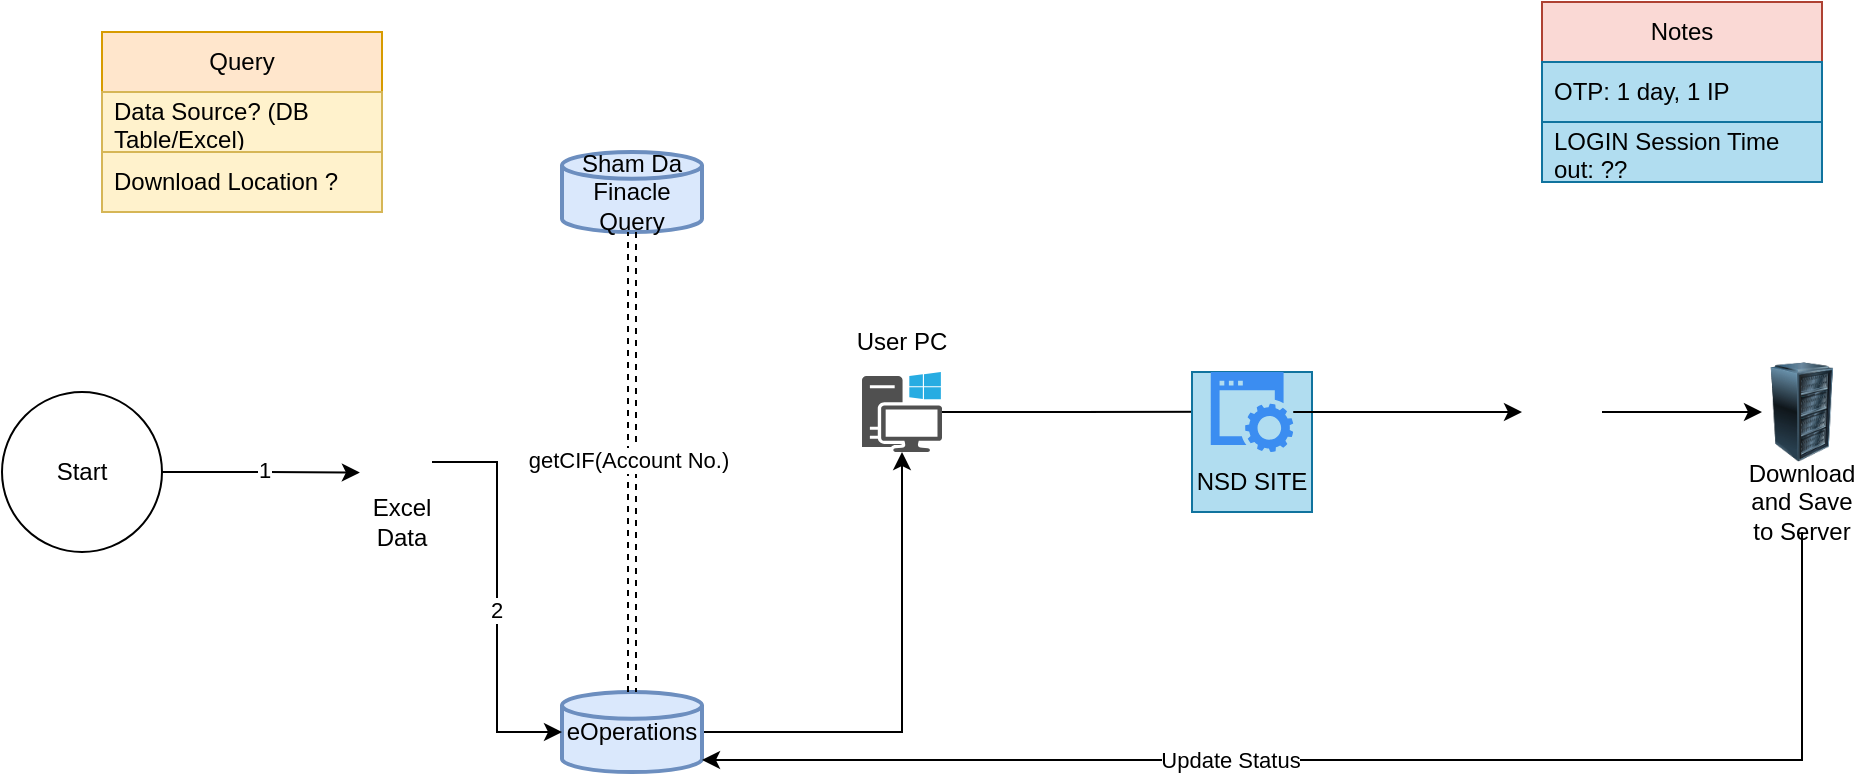 <mxfile version="22.1.3" type="github">
  <diagram name="Page-1" id="-pelvTGFTLp1kmTKE2kA">
    <mxGraphModel dx="2104" dy="671" grid="1" gridSize="10" guides="1" tooltips="1" connect="1" arrows="1" fold="1" page="1" pageScale="1" pageWidth="850" pageHeight="1100" math="0" shadow="0">
      <root>
        <mxCell id="0" />
        <mxCell id="1" parent="0" />
        <mxCell id="fwXLqECRoKP0Cj2CtSdk-1" value="Sham Da&lt;br&gt;Finacle Query" style="strokeWidth=2;html=1;shape=mxgraph.flowchart.database;whiteSpace=wrap;fillColor=#dae8fc;strokeColor=#6c8ebf;" vertex="1" parent="1">
          <mxGeometry x="80" y="80" width="70" height="40" as="geometry" />
        </mxCell>
        <mxCell id="fwXLqECRoKP0Cj2CtSdk-2" value="Start" style="ellipse;whiteSpace=wrap;html=1;aspect=fixed;" vertex="1" parent="1">
          <mxGeometry x="-200" y="200" width="80" height="80" as="geometry" />
        </mxCell>
        <mxCell id="fwXLqECRoKP0Cj2CtSdk-15" style="edgeStyle=orthogonalEdgeStyle;rounded=0;orthogonalLoop=1;jettySize=auto;html=1;" edge="1" parent="1" source="fwXLqECRoKP0Cj2CtSdk-3" target="fwXLqECRoKP0Cj2CtSdk-16">
          <mxGeometry relative="1" as="geometry">
            <mxPoint x="250" y="240" as="targetPoint" />
          </mxGeometry>
        </mxCell>
        <mxCell id="fwXLqECRoKP0Cj2CtSdk-3" value="eOperations&lt;br&gt;" style="strokeWidth=2;html=1;shape=mxgraph.flowchart.database;whiteSpace=wrap;fillColor=#dae8fc;strokeColor=#6c8ebf;" vertex="1" parent="1">
          <mxGeometry x="80" y="350" width="70" height="40" as="geometry" />
        </mxCell>
        <mxCell id="fwXLqECRoKP0Cj2CtSdk-7" value="" style="group" vertex="1" connectable="0" parent="1">
          <mxGeometry x="-30" y="220" width="60" height="60" as="geometry" />
        </mxCell>
        <mxCell id="fwXLqECRoKP0Cj2CtSdk-5" value="" style="shape=image;html=1;verticalAlign=top;verticalLabelPosition=bottom;labelBackgroundColor=#ffffff;imageAspect=0;aspect=fixed;image=https://cdn3.iconfinder.com/data/icons/brands-applications/512/Excel_D-128.png" vertex="1" parent="fwXLqECRoKP0Cj2CtSdk-7">
          <mxGeometry x="15" width="30" height="30" as="geometry" />
        </mxCell>
        <mxCell id="fwXLqECRoKP0Cj2CtSdk-6" value="Excel Data" style="text;html=1;strokeColor=none;fillColor=none;align=center;verticalAlign=middle;whiteSpace=wrap;rounded=0;" vertex="1" parent="fwXLqECRoKP0Cj2CtSdk-7">
          <mxGeometry y="30" width="60" height="30" as="geometry" />
        </mxCell>
        <mxCell id="fwXLqECRoKP0Cj2CtSdk-9" style="edgeStyle=orthogonalEdgeStyle;rounded=0;orthogonalLoop=1;jettySize=auto;html=1;entryX=0;entryY=0.5;entryDx=0;entryDy=0;entryPerimeter=0;" edge="1" parent="1" source="fwXLqECRoKP0Cj2CtSdk-5" target="fwXLqECRoKP0Cj2CtSdk-3">
          <mxGeometry relative="1" as="geometry" />
        </mxCell>
        <mxCell id="fwXLqECRoKP0Cj2CtSdk-34" value="2" style="edgeLabel;html=1;align=center;verticalAlign=middle;resizable=0;points=[];" vertex="1" connectable="0" parent="fwXLqECRoKP0Cj2CtSdk-9">
          <mxGeometry x="0.061" y="-1" relative="1" as="geometry">
            <mxPoint as="offset" />
          </mxGeometry>
        </mxCell>
        <mxCell id="fwXLqECRoKP0Cj2CtSdk-10" style="edgeStyle=orthogonalEdgeStyle;rounded=0;orthogonalLoop=1;jettySize=auto;html=1;entryX=-0.202;entryY=0.676;entryDx=0;entryDy=0;entryPerimeter=0;" edge="1" parent="1" source="fwXLqECRoKP0Cj2CtSdk-2" target="fwXLqECRoKP0Cj2CtSdk-5">
          <mxGeometry relative="1" as="geometry" />
        </mxCell>
        <mxCell id="fwXLqECRoKP0Cj2CtSdk-33" value="1" style="edgeLabel;html=1;align=center;verticalAlign=middle;resizable=0;points=[];" vertex="1" connectable="0" parent="fwXLqECRoKP0Cj2CtSdk-10">
          <mxGeometry x="-0.047" y="1" relative="1" as="geometry">
            <mxPoint x="3" as="offset" />
          </mxGeometry>
        </mxCell>
        <mxCell id="fwXLqECRoKP0Cj2CtSdk-16" value="" style="sketch=0;pointerEvents=1;shadow=0;dashed=0;html=1;strokeColor=none;fillColor=#505050;labelPosition=center;verticalLabelPosition=bottom;verticalAlign=top;outlineConnect=0;align=center;shape=mxgraph.office.devices.workstation_pc;" vertex="1" parent="1">
          <mxGeometry x="230" y="190" width="40" height="40" as="geometry" />
        </mxCell>
        <mxCell id="fwXLqECRoKP0Cj2CtSdk-17" value="User PC" style="text;html=1;strokeColor=none;fillColor=none;align=center;verticalAlign=middle;whiteSpace=wrap;rounded=0;" vertex="1" parent="1">
          <mxGeometry x="220" y="160" width="60" height="30" as="geometry" />
        </mxCell>
        <mxCell id="fwXLqECRoKP0Cj2CtSdk-19" style="edgeStyle=orthogonalEdgeStyle;rounded=0;orthogonalLoop=1;jettySize=auto;html=1;entryX=0.211;entryY=0.498;entryDx=0;entryDy=0;entryPerimeter=0;" edge="1" parent="1" source="fwXLqECRoKP0Cj2CtSdk-16" target="fwXLqECRoKP0Cj2CtSdk-18">
          <mxGeometry relative="1" as="geometry" />
        </mxCell>
        <mxCell id="fwXLqECRoKP0Cj2CtSdk-22" value="" style="group;fillColor=#b1ddf0;strokeColor=#10739e;" vertex="1" connectable="0" parent="1">
          <mxGeometry x="395" y="190" width="60" height="70" as="geometry" />
        </mxCell>
        <mxCell id="fwXLqECRoKP0Cj2CtSdk-18" value="" style="sketch=0;html=1;aspect=fixed;strokeColor=none;shadow=0;fillColor=#3B8DF1;verticalAlign=top;labelPosition=center;verticalLabelPosition=bottom;shape=mxgraph.gcp2.website" vertex="1" parent="fwXLqECRoKP0Cj2CtSdk-22">
          <mxGeometry x="9.38" width="41.24" height="40" as="geometry" />
        </mxCell>
        <mxCell id="fwXLqECRoKP0Cj2CtSdk-20" value="NSD SITE" style="text;html=1;strokeColor=none;fillColor=none;align=center;verticalAlign=middle;whiteSpace=wrap;rounded=0;" vertex="1" parent="fwXLqECRoKP0Cj2CtSdk-22">
          <mxGeometry y="40" width="60" height="30" as="geometry" />
        </mxCell>
        <mxCell id="fwXLqECRoKP0Cj2CtSdk-25" style="edgeStyle=orthogonalEdgeStyle;rounded=0;orthogonalLoop=1;jettySize=auto;html=1;" edge="1" parent="1" source="fwXLqECRoKP0Cj2CtSdk-23">
          <mxGeometry relative="1" as="geometry">
            <mxPoint x="680" y="210" as="targetPoint" />
          </mxGeometry>
        </mxCell>
        <mxCell id="fwXLqECRoKP0Cj2CtSdk-23" value="" style="shape=image;html=1;verticalAlign=top;verticalLabelPosition=bottom;labelBackgroundColor=#ffffff;imageAspect=0;aspect=fixed;image=https://cdn1.iconfinder.com/data/icons/bootstrap-vol-3/16/filetype-pdf-128.png" vertex="1" parent="1">
          <mxGeometry x="560" y="190" width="40" height="40" as="geometry" />
        </mxCell>
        <mxCell id="fwXLqECRoKP0Cj2CtSdk-24" style="edgeStyle=orthogonalEdgeStyle;rounded=0;orthogonalLoop=1;jettySize=auto;html=1;" edge="1" parent="1" source="fwXLqECRoKP0Cj2CtSdk-18" target="fwXLqECRoKP0Cj2CtSdk-23">
          <mxGeometry relative="1" as="geometry" />
        </mxCell>
        <mxCell id="fwXLqECRoKP0Cj2CtSdk-28" value="" style="group" vertex="1" connectable="0" parent="1">
          <mxGeometry x="670" y="185" width="60" height="85" as="geometry" />
        </mxCell>
        <mxCell id="fwXLqECRoKP0Cj2CtSdk-26" value="" style="image;html=1;image=img/lib/clip_art/computers/Server_Rack_128x128.png" vertex="1" parent="fwXLqECRoKP0Cj2CtSdk-28">
          <mxGeometry width="60" height="50" as="geometry" />
        </mxCell>
        <mxCell id="fwXLqECRoKP0Cj2CtSdk-27" value="Download and Save to Server" style="text;html=1;strokeColor=none;fillColor=none;align=center;verticalAlign=middle;whiteSpace=wrap;rounded=0;" vertex="1" parent="fwXLqECRoKP0Cj2CtSdk-28">
          <mxGeometry y="55" width="60" height="30" as="geometry" />
        </mxCell>
        <mxCell id="fwXLqECRoKP0Cj2CtSdk-29" style="edgeStyle=orthogonalEdgeStyle;rounded=0;orthogonalLoop=1;jettySize=auto;html=1;entryX=1;entryY=0.85;entryDx=0;entryDy=0;entryPerimeter=0;" edge="1" parent="1" source="fwXLqECRoKP0Cj2CtSdk-27" target="fwXLqECRoKP0Cj2CtSdk-3">
          <mxGeometry relative="1" as="geometry">
            <Array as="points">
              <mxPoint x="700" y="384" />
            </Array>
          </mxGeometry>
        </mxCell>
        <mxCell id="fwXLqECRoKP0Cj2CtSdk-30" value="Update Status" style="edgeLabel;html=1;align=center;verticalAlign=middle;resizable=0;points=[];" vertex="1" connectable="0" parent="fwXLqECRoKP0Cj2CtSdk-29">
          <mxGeometry x="0.207" relative="1" as="geometry">
            <mxPoint as="offset" />
          </mxGeometry>
        </mxCell>
        <mxCell id="fwXLqECRoKP0Cj2CtSdk-31" style="edgeStyle=orthogonalEdgeStyle;rounded=0;orthogonalLoop=1;jettySize=auto;html=1;entryX=0.5;entryY=0;entryDx=0;entryDy=0;entryPerimeter=0;shape=link;dashed=1;" edge="1" parent="1" source="fwXLqECRoKP0Cj2CtSdk-1" target="fwXLqECRoKP0Cj2CtSdk-3">
          <mxGeometry relative="1" as="geometry" />
        </mxCell>
        <mxCell id="fwXLqECRoKP0Cj2CtSdk-32" value="getCIF(Account No.)" style="edgeLabel;html=1;align=center;verticalAlign=middle;resizable=0;points=[];" vertex="1" connectable="0" parent="fwXLqECRoKP0Cj2CtSdk-31">
          <mxGeometry x="-0.012" y="-2" relative="1" as="geometry">
            <mxPoint as="offset" />
          </mxGeometry>
        </mxCell>
        <mxCell id="fwXLqECRoKP0Cj2CtSdk-36" value="Query" style="swimlane;fontStyle=0;childLayout=stackLayout;horizontal=1;startSize=30;horizontalStack=0;resizeParent=1;resizeParentMax=0;resizeLast=0;collapsible=1;marginBottom=0;whiteSpace=wrap;html=1;fillColor=#ffe6cc;strokeColor=#d79b00;" vertex="1" parent="1">
          <mxGeometry x="-150" y="20" width="140" height="90" as="geometry" />
        </mxCell>
        <mxCell id="fwXLqECRoKP0Cj2CtSdk-37" value="Data Source? (DB Table/Excel)&amp;nbsp;" style="text;strokeColor=#d6b656;fillColor=#fff2cc;align=left;verticalAlign=middle;spacingLeft=4;spacingRight=4;overflow=hidden;points=[[0,0.5],[1,0.5]];portConstraint=eastwest;rotatable=0;whiteSpace=wrap;html=1;" vertex="1" parent="fwXLqECRoKP0Cj2CtSdk-36">
          <mxGeometry y="30" width="140" height="30" as="geometry" />
        </mxCell>
        <mxCell id="fwXLqECRoKP0Cj2CtSdk-38" value="Download Location ?" style="text;strokeColor=#d6b656;fillColor=#fff2cc;align=left;verticalAlign=middle;spacingLeft=4;spacingRight=4;overflow=hidden;points=[[0,0.5],[1,0.5]];portConstraint=eastwest;rotatable=0;whiteSpace=wrap;html=1;" vertex="1" parent="fwXLqECRoKP0Cj2CtSdk-36">
          <mxGeometry y="60" width="140" height="30" as="geometry" />
        </mxCell>
        <mxCell id="fwXLqECRoKP0Cj2CtSdk-40" value="Notes" style="swimlane;fontStyle=0;childLayout=stackLayout;horizontal=1;startSize=30;horizontalStack=0;resizeParent=1;resizeParentMax=0;resizeLast=0;collapsible=1;marginBottom=0;whiteSpace=wrap;html=1;fillColor=#fad9d5;strokeColor=#ae4132;" vertex="1" parent="1">
          <mxGeometry x="570" y="5" width="140" height="90" as="geometry" />
        </mxCell>
        <mxCell id="fwXLqECRoKP0Cj2CtSdk-41" value="OTP: 1 day, 1 IP" style="text;strokeColor=#10739e;fillColor=#b1ddf0;align=left;verticalAlign=middle;spacingLeft=4;spacingRight=4;overflow=hidden;points=[[0,0.5],[1,0.5]];portConstraint=eastwest;rotatable=0;whiteSpace=wrap;html=1;" vertex="1" parent="fwXLqECRoKP0Cj2CtSdk-40">
          <mxGeometry y="30" width="140" height="30" as="geometry" />
        </mxCell>
        <mxCell id="fwXLqECRoKP0Cj2CtSdk-42" value="LOGIN Session Time out: ??" style="text;strokeColor=#10739e;fillColor=#b1ddf0;align=left;verticalAlign=middle;spacingLeft=4;spacingRight=4;overflow=hidden;points=[[0,0.5],[1,0.5]];portConstraint=eastwest;rotatable=0;whiteSpace=wrap;html=1;" vertex="1" parent="fwXLqECRoKP0Cj2CtSdk-40">
          <mxGeometry y="60" width="140" height="30" as="geometry" />
        </mxCell>
      </root>
    </mxGraphModel>
  </diagram>
</mxfile>
